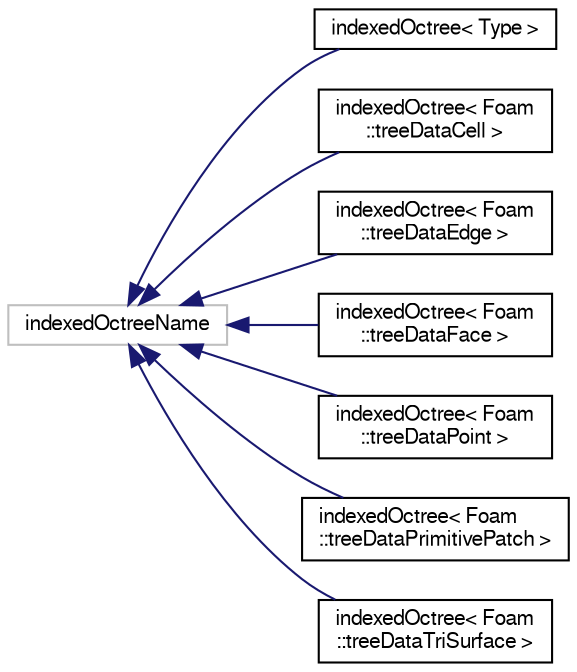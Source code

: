digraph "Graphical Class Hierarchy"
{
  bgcolor="transparent";
  edge [fontname="FreeSans",fontsize="10",labelfontname="FreeSans",labelfontsize="10"];
  node [fontname="FreeSans",fontsize="10",shape=record];
  rankdir="LR";
  Node1 [label="indexedOctreeName",height=0.2,width=0.4,color="grey75"];
  Node1 -> Node2 [dir="back",color="midnightblue",fontsize="10",style="solid",fontname="FreeSans"];
  Node2 [label="indexedOctree\< Type \>",height=0.2,width=0.4,color="black",URL="$a01023.html",tooltip="Non-pointer based hierarchical recursive searching. "];
  Node1 -> Node3 [dir="back",color="midnightblue",fontsize="10",style="solid",fontname="FreeSans"];
  Node3 [label="indexedOctree\< Foam\l::treeDataCell \>",height=0.2,width=0.4,color="black",URL="$a01023.html"];
  Node1 -> Node4 [dir="back",color="midnightblue",fontsize="10",style="solid",fontname="FreeSans"];
  Node4 [label="indexedOctree\< Foam\l::treeDataEdge \>",height=0.2,width=0.4,color="black",URL="$a01023.html"];
  Node1 -> Node5 [dir="back",color="midnightblue",fontsize="10",style="solid",fontname="FreeSans"];
  Node5 [label="indexedOctree\< Foam\l::treeDataFace \>",height=0.2,width=0.4,color="black",URL="$a01023.html"];
  Node1 -> Node6 [dir="back",color="midnightblue",fontsize="10",style="solid",fontname="FreeSans"];
  Node6 [label="indexedOctree\< Foam\l::treeDataPoint \>",height=0.2,width=0.4,color="black",URL="$a01023.html"];
  Node1 -> Node7 [dir="back",color="midnightblue",fontsize="10",style="solid",fontname="FreeSans"];
  Node7 [label="indexedOctree\< Foam\l::treeDataPrimitivePatch \>",height=0.2,width=0.4,color="black",URL="$a01023.html"];
  Node1 -> Node8 [dir="back",color="midnightblue",fontsize="10",style="solid",fontname="FreeSans"];
  Node8 [label="indexedOctree\< Foam\l::treeDataTriSurface \>",height=0.2,width=0.4,color="black",URL="$a01023.html"];
}

